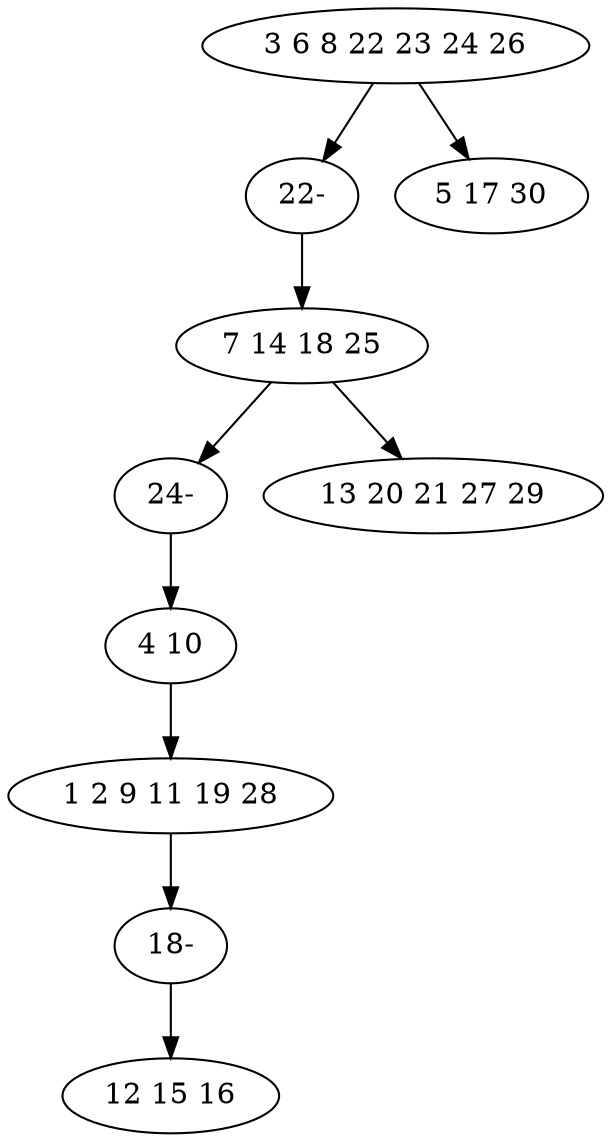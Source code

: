digraph true_tree {
	"0" -> "9"
	"1" -> "7"
	"0" -> "3"
	"2" -> "4"
	"4" -> "8"
	"1" -> "6"
	"7" -> "2"
	"8" -> "5"
	"9" -> "1"
	"0" [label="3 6 8 22 23 24 26"];
	"1" [label="7 14 18 25"];
	"2" [label="4 10"];
	"3" [label="5 17 30"];
	"4" [label="1 2 9 11 19 28"];
	"5" [label="12 15 16"];
	"6" [label="13 20 21 27 29"];
	"7" [label="24-"];
	"8" [label="18-"];
	"9" [label="22-"];
}
